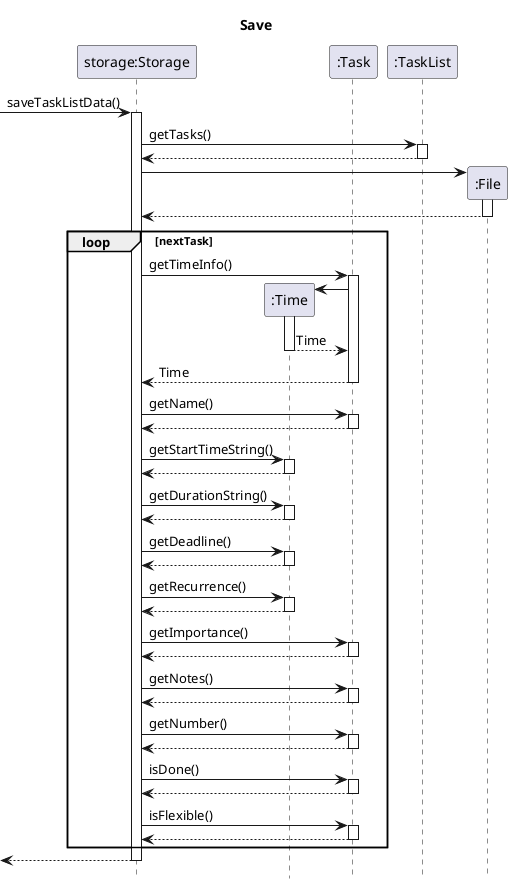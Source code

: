 @startuml
title Save
hide footbox
participant "storage:Storage" as Storage
participant ":Time" as Time
participant ":Task" as Task
participant ":TaskList" as TaskList
participant ":File" as File

->Storage++: saveTaskListData()
Storage->TaskList++: getTasks()
return
Storage->File**
activate File
return
loop nextTask
Storage->Task++: getTimeInfo()
Task->Time**
activate Time
return Time
return Time
Storage->Task++: getName()
return
Storage->Time++:getStartTimeString()
return
Storage->Time++: getDurationString()
return
Storage->Time++:getDeadline()
return
Storage->Time++:getRecurrence()
return
Storage->Task++: getImportance()
return
Storage->Task++: getNotes()
return
Storage->Task++: getNumber()
return
Storage->Task++: isDone()
return
Storage->Task++: isFlexible()
return
end
<--Storage--
@enduml